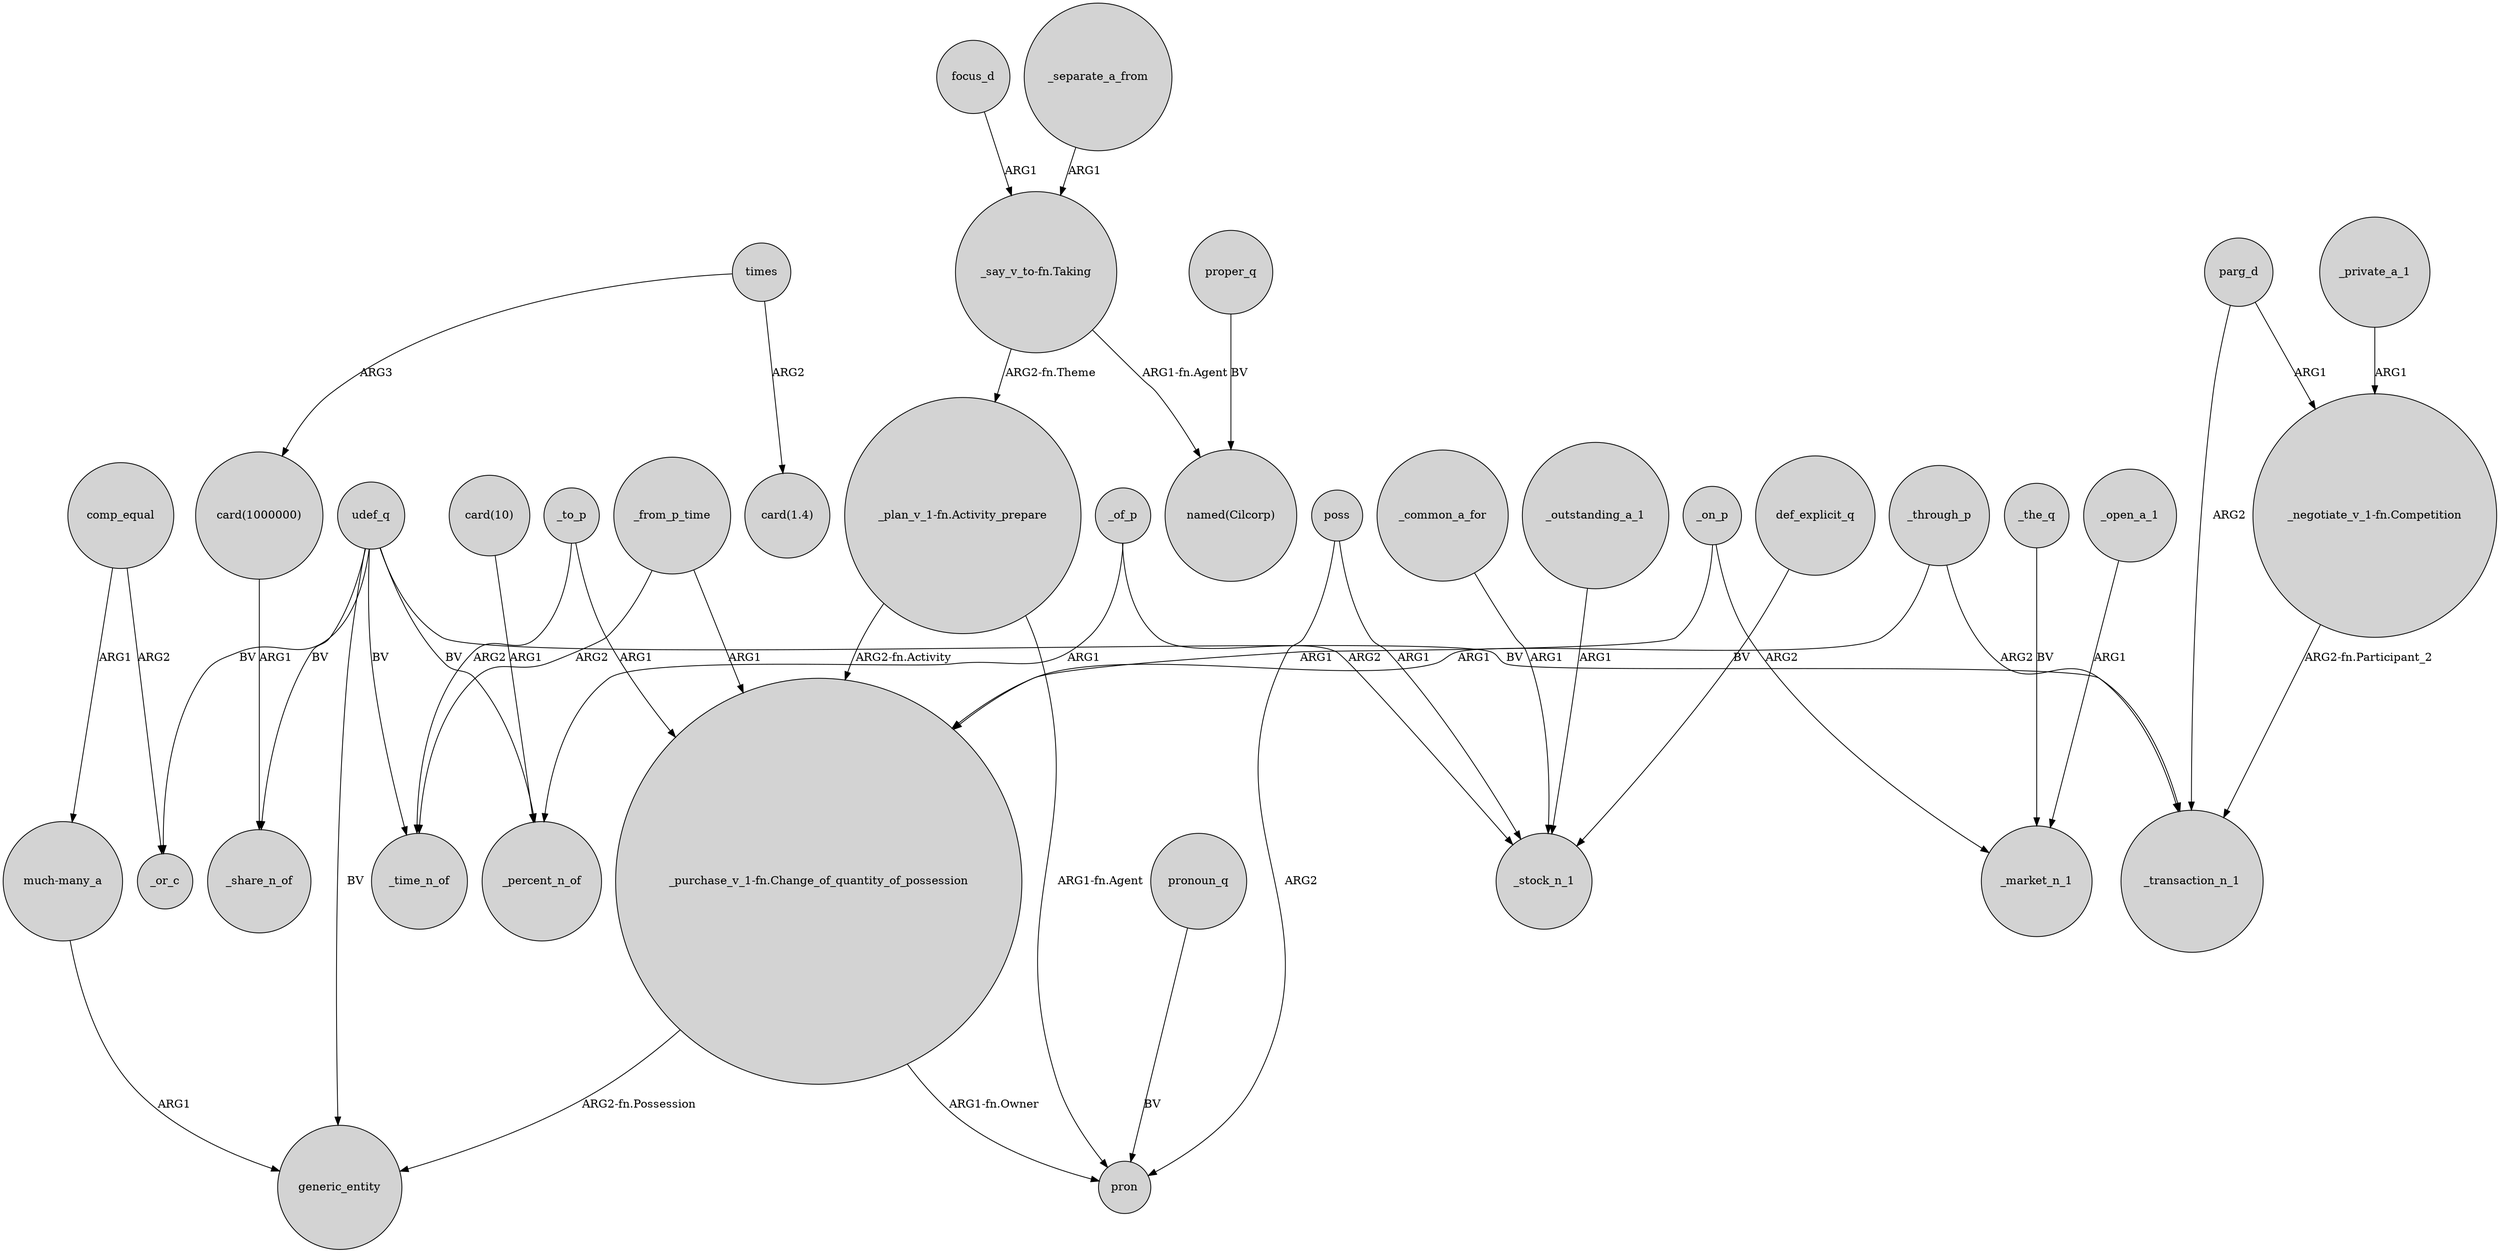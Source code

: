 digraph {
	node [shape=circle style=filled]
	comp_equal -> _or_c [label=ARG2]
	proper_q -> "named(Cilcorp)" [label=BV]
	_to_p -> "_purchase_v_1-fn.Change_of_quantity_of_possession" [label=ARG1]
	udef_q -> _time_n_of [label=BV]
	_common_a_for -> _stock_n_1 [label=ARG1]
	focus_d -> "_say_v_to-fn.Taking" [label=ARG1]
	parg_d -> _transaction_n_1 [label=ARG2]
	"_purchase_v_1-fn.Change_of_quantity_of_possession" -> generic_entity [label="ARG2-fn.Possession"]
	_from_p_time -> _time_n_of [label=ARG2]
	_open_a_1 -> _market_n_1 [label=ARG1]
	times -> "card(1000000)" [label=ARG3]
	def_explicit_q -> _stock_n_1 [label=BV]
	_on_p -> _market_n_1 [label=ARG2]
	_of_p -> _percent_n_of [label=ARG1]
	udef_q -> generic_entity [label=BV]
	_from_p_time -> "_purchase_v_1-fn.Change_of_quantity_of_possession" [label=ARG1]
	times -> "card(1.4)" [label=ARG2]
	_the_q -> _market_n_1 [label=BV]
	udef_q -> _or_c [label=BV]
	comp_equal -> "much-many_a" [label=ARG1]
	pronoun_q -> pron [label=BV]
	poss -> pron [label=ARG2]
	_outstanding_a_1 -> _stock_n_1 [label=ARG1]
	udef_q -> _percent_n_of [label=BV]
	"much-many_a" -> generic_entity [label=ARG1]
	"_purchase_v_1-fn.Change_of_quantity_of_possession" -> pron [label="ARG1-fn.Owner"]
	"_say_v_to-fn.Taking" -> "_plan_v_1-fn.Activity_prepare" [label="ARG2-fn.Theme"]
	udef_q -> _share_n_of [label=BV]
	poss -> _stock_n_1 [label=ARG1]
	"card(10)" -> _percent_n_of [label=ARG1]
	"_plan_v_1-fn.Activity_prepare" -> "_purchase_v_1-fn.Change_of_quantity_of_possession" [label="ARG2-fn.Activity"]
	"_say_v_to-fn.Taking" -> "named(Cilcorp)" [label="ARG1-fn.Agent"]
	_through_p -> "_purchase_v_1-fn.Change_of_quantity_of_possession" [label=ARG1]
	_private_a_1 -> "_negotiate_v_1-fn.Competition" [label=ARG1]
	udef_q -> _transaction_n_1 [label=BV]
	"card(1000000)" -> _share_n_of [label=ARG1]
	"_negotiate_v_1-fn.Competition" -> _transaction_n_1 [label="ARG2-fn.Participant_2"]
	_of_p -> _stock_n_1 [label=ARG2]
	_on_p -> "_purchase_v_1-fn.Change_of_quantity_of_possession" [label=ARG1]
	_separate_a_from -> "_say_v_to-fn.Taking" [label=ARG1]
	_through_p -> _transaction_n_1 [label=ARG2]
	parg_d -> "_negotiate_v_1-fn.Competition" [label=ARG1]
	"_plan_v_1-fn.Activity_prepare" -> pron [label="ARG1-fn.Agent"]
	_to_p -> _time_n_of [label=ARG2]
}
